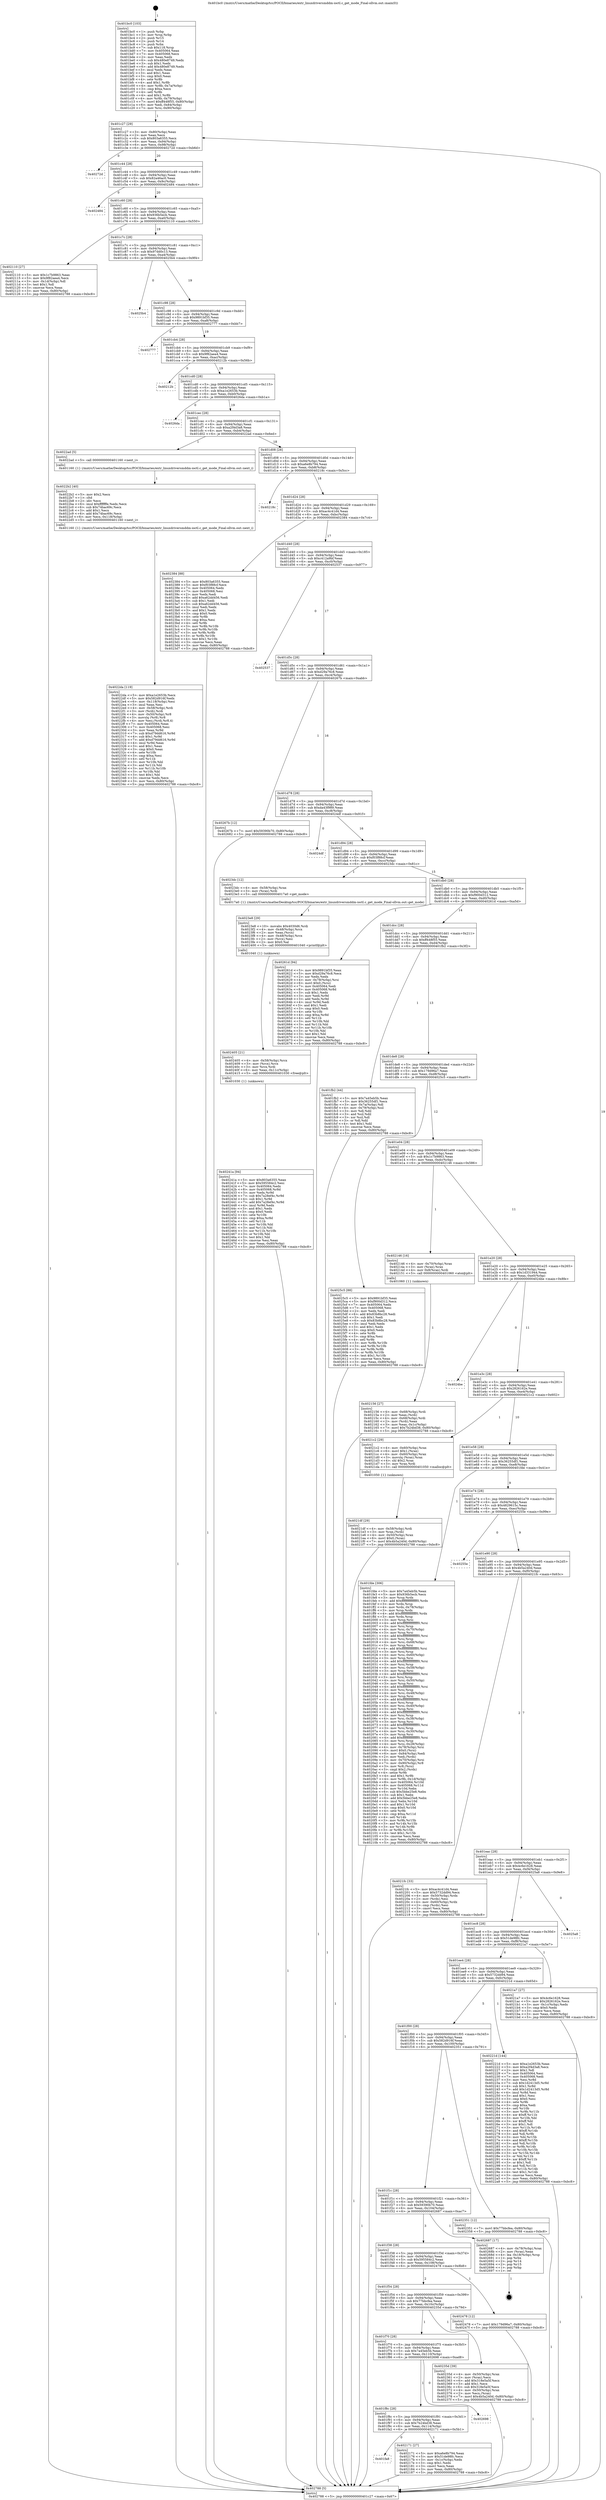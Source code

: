 digraph "0x401bc0" {
  label = "0x401bc0 (/mnt/c/Users/mathe/Desktop/tcc/POCII/binaries/extr_linuxdriversmddm-ioctl.c_get_mode_Final-ollvm.out::main(0))"
  labelloc = "t"
  node[shape=record]

  Entry [label="",width=0.3,height=0.3,shape=circle,fillcolor=black,style=filled]
  "0x401c27" [label="{
     0x401c27 [29]\l
     | [instrs]\l
     &nbsp;&nbsp;0x401c27 \<+3\>: mov -0x80(%rbp),%eax\l
     &nbsp;&nbsp;0x401c2a \<+2\>: mov %eax,%ecx\l
     &nbsp;&nbsp;0x401c2c \<+6\>: sub $0x803a6355,%ecx\l
     &nbsp;&nbsp;0x401c32 \<+6\>: mov %eax,-0x94(%rbp)\l
     &nbsp;&nbsp;0x401c38 \<+6\>: mov %ecx,-0x98(%rbp)\l
     &nbsp;&nbsp;0x401c3e \<+6\>: je 000000000040272d \<main+0xb6d\>\l
  }"]
  "0x40272d" [label="{
     0x40272d\l
  }", style=dashed]
  "0x401c44" [label="{
     0x401c44 [28]\l
     | [instrs]\l
     &nbsp;&nbsp;0x401c44 \<+5\>: jmp 0000000000401c49 \<main+0x89\>\l
     &nbsp;&nbsp;0x401c49 \<+6\>: mov -0x94(%rbp),%eax\l
     &nbsp;&nbsp;0x401c4f \<+5\>: sub $0x82a46ac0,%eax\l
     &nbsp;&nbsp;0x401c54 \<+6\>: mov %eax,-0x9c(%rbp)\l
     &nbsp;&nbsp;0x401c5a \<+6\>: je 0000000000402484 \<main+0x8c4\>\l
  }"]
  Exit [label="",width=0.3,height=0.3,shape=circle,fillcolor=black,style=filled,peripheries=2]
  "0x402484" [label="{
     0x402484\l
  }", style=dashed]
  "0x401c60" [label="{
     0x401c60 [28]\l
     | [instrs]\l
     &nbsp;&nbsp;0x401c60 \<+5\>: jmp 0000000000401c65 \<main+0xa5\>\l
     &nbsp;&nbsp;0x401c65 \<+6\>: mov -0x94(%rbp),%eax\l
     &nbsp;&nbsp;0x401c6b \<+5\>: sub $0x936b5ecb,%eax\l
     &nbsp;&nbsp;0x401c70 \<+6\>: mov %eax,-0xa0(%rbp)\l
     &nbsp;&nbsp;0x401c76 \<+6\>: je 0000000000402110 \<main+0x550\>\l
  }"]
  "0x40241a" [label="{
     0x40241a [94]\l
     | [instrs]\l
     &nbsp;&nbsp;0x40241a \<+5\>: mov $0x803a6355,%eax\l
     &nbsp;&nbsp;0x40241f \<+5\>: mov $0x595584c2,%esi\l
     &nbsp;&nbsp;0x402424 \<+7\>: mov 0x405064,%edx\l
     &nbsp;&nbsp;0x40242b \<+8\>: mov 0x405068,%r8d\l
     &nbsp;&nbsp;0x402433 \<+3\>: mov %edx,%r9d\l
     &nbsp;&nbsp;0x402436 \<+7\>: sub $0x7a28ef4c,%r9d\l
     &nbsp;&nbsp;0x40243d \<+4\>: sub $0x1,%r9d\l
     &nbsp;&nbsp;0x402441 \<+7\>: add $0x7a28ef4c,%r9d\l
     &nbsp;&nbsp;0x402448 \<+4\>: imul %r9d,%edx\l
     &nbsp;&nbsp;0x40244c \<+3\>: and $0x1,%edx\l
     &nbsp;&nbsp;0x40244f \<+3\>: cmp $0x0,%edx\l
     &nbsp;&nbsp;0x402452 \<+4\>: sete %r10b\l
     &nbsp;&nbsp;0x402456 \<+4\>: cmp $0xa,%r8d\l
     &nbsp;&nbsp;0x40245a \<+4\>: setl %r11b\l
     &nbsp;&nbsp;0x40245e \<+3\>: mov %r10b,%bl\l
     &nbsp;&nbsp;0x402461 \<+3\>: and %r11b,%bl\l
     &nbsp;&nbsp;0x402464 \<+3\>: xor %r11b,%r10b\l
     &nbsp;&nbsp;0x402467 \<+3\>: or %r10b,%bl\l
     &nbsp;&nbsp;0x40246a \<+3\>: test $0x1,%bl\l
     &nbsp;&nbsp;0x40246d \<+3\>: cmovne %esi,%eax\l
     &nbsp;&nbsp;0x402470 \<+3\>: mov %eax,-0x80(%rbp)\l
     &nbsp;&nbsp;0x402473 \<+5\>: jmp 0000000000402788 \<main+0xbc8\>\l
  }"]
  "0x402110" [label="{
     0x402110 [27]\l
     | [instrs]\l
     &nbsp;&nbsp;0x402110 \<+5\>: mov $0x1c7b9863,%eax\l
     &nbsp;&nbsp;0x402115 \<+5\>: mov $0x9f82aea4,%ecx\l
     &nbsp;&nbsp;0x40211a \<+3\>: mov -0x1d(%rbp),%dl\l
     &nbsp;&nbsp;0x40211d \<+3\>: test $0x1,%dl\l
     &nbsp;&nbsp;0x402120 \<+3\>: cmovne %ecx,%eax\l
     &nbsp;&nbsp;0x402123 \<+3\>: mov %eax,-0x80(%rbp)\l
     &nbsp;&nbsp;0x402126 \<+5\>: jmp 0000000000402788 \<main+0xbc8\>\l
  }"]
  "0x401c7c" [label="{
     0x401c7c [28]\l
     | [instrs]\l
     &nbsp;&nbsp;0x401c7c \<+5\>: jmp 0000000000401c81 \<main+0xc1\>\l
     &nbsp;&nbsp;0x401c81 \<+6\>: mov -0x94(%rbp),%eax\l
     &nbsp;&nbsp;0x401c87 \<+5\>: sub $0x97dd0c13,%eax\l
     &nbsp;&nbsp;0x401c8c \<+6\>: mov %eax,-0xa4(%rbp)\l
     &nbsp;&nbsp;0x401c92 \<+6\>: je 00000000004025b4 \<main+0x9f4\>\l
  }"]
  "0x402405" [label="{
     0x402405 [21]\l
     | [instrs]\l
     &nbsp;&nbsp;0x402405 \<+4\>: mov -0x58(%rbp),%rcx\l
     &nbsp;&nbsp;0x402409 \<+3\>: mov (%rcx),%rcx\l
     &nbsp;&nbsp;0x40240c \<+3\>: mov %rcx,%rdi\l
     &nbsp;&nbsp;0x40240f \<+6\>: mov %eax,-0x11c(%rbp)\l
     &nbsp;&nbsp;0x402415 \<+5\>: call 0000000000401030 \<free@plt\>\l
     | [calls]\l
     &nbsp;&nbsp;0x401030 \{1\} (unknown)\l
  }"]
  "0x4025b4" [label="{
     0x4025b4\l
  }", style=dashed]
  "0x401c98" [label="{
     0x401c98 [28]\l
     | [instrs]\l
     &nbsp;&nbsp;0x401c98 \<+5\>: jmp 0000000000401c9d \<main+0xdd\>\l
     &nbsp;&nbsp;0x401c9d \<+6\>: mov -0x94(%rbp),%eax\l
     &nbsp;&nbsp;0x401ca3 \<+5\>: sub $0x9891bf35,%eax\l
     &nbsp;&nbsp;0x401ca8 \<+6\>: mov %eax,-0xa8(%rbp)\l
     &nbsp;&nbsp;0x401cae \<+6\>: je 0000000000402777 \<main+0xbb7\>\l
  }"]
  "0x4023e8" [label="{
     0x4023e8 [29]\l
     | [instrs]\l
     &nbsp;&nbsp;0x4023e8 \<+10\>: movabs $0x4030d6,%rdi\l
     &nbsp;&nbsp;0x4023f2 \<+4\>: mov -0x48(%rbp),%rcx\l
     &nbsp;&nbsp;0x4023f6 \<+2\>: mov %eax,(%rcx)\l
     &nbsp;&nbsp;0x4023f8 \<+4\>: mov -0x48(%rbp),%rcx\l
     &nbsp;&nbsp;0x4023fc \<+2\>: mov (%rcx),%esi\l
     &nbsp;&nbsp;0x4023fe \<+2\>: mov $0x0,%al\l
     &nbsp;&nbsp;0x402400 \<+5\>: call 0000000000401040 \<printf@plt\>\l
     | [calls]\l
     &nbsp;&nbsp;0x401040 \{1\} (unknown)\l
  }"]
  "0x402777" [label="{
     0x402777\l
  }", style=dashed]
  "0x401cb4" [label="{
     0x401cb4 [28]\l
     | [instrs]\l
     &nbsp;&nbsp;0x401cb4 \<+5\>: jmp 0000000000401cb9 \<main+0xf9\>\l
     &nbsp;&nbsp;0x401cb9 \<+6\>: mov -0x94(%rbp),%eax\l
     &nbsp;&nbsp;0x401cbf \<+5\>: sub $0x9f82aea4,%eax\l
     &nbsp;&nbsp;0x401cc4 \<+6\>: mov %eax,-0xac(%rbp)\l
     &nbsp;&nbsp;0x401cca \<+6\>: je 000000000040212b \<main+0x56b\>\l
  }"]
  "0x4022da" [label="{
     0x4022da [119]\l
     | [instrs]\l
     &nbsp;&nbsp;0x4022da \<+5\>: mov $0xa1e2653b,%ecx\l
     &nbsp;&nbsp;0x4022df \<+5\>: mov $0x582d916f,%edx\l
     &nbsp;&nbsp;0x4022e4 \<+6\>: mov -0x118(%rbp),%esi\l
     &nbsp;&nbsp;0x4022ea \<+3\>: imul %eax,%esi\l
     &nbsp;&nbsp;0x4022ed \<+4\>: mov -0x58(%rbp),%rdi\l
     &nbsp;&nbsp;0x4022f1 \<+3\>: mov (%rdi),%rdi\l
     &nbsp;&nbsp;0x4022f4 \<+4\>: mov -0x50(%rbp),%r8\l
     &nbsp;&nbsp;0x4022f8 \<+3\>: movslq (%r8),%r8\l
     &nbsp;&nbsp;0x4022fb \<+4\>: mov %esi,(%rdi,%r8,4)\l
     &nbsp;&nbsp;0x4022ff \<+7\>: mov 0x405064,%eax\l
     &nbsp;&nbsp;0x402306 \<+7\>: mov 0x405068,%esi\l
     &nbsp;&nbsp;0x40230d \<+3\>: mov %eax,%r9d\l
     &nbsp;&nbsp;0x402310 \<+7\>: sub $0xd79dd616,%r9d\l
     &nbsp;&nbsp;0x402317 \<+4\>: sub $0x1,%r9d\l
     &nbsp;&nbsp;0x40231b \<+7\>: add $0xd79dd616,%r9d\l
     &nbsp;&nbsp;0x402322 \<+4\>: imul %r9d,%eax\l
     &nbsp;&nbsp;0x402326 \<+3\>: and $0x1,%eax\l
     &nbsp;&nbsp;0x402329 \<+3\>: cmp $0x0,%eax\l
     &nbsp;&nbsp;0x40232c \<+4\>: sete %r10b\l
     &nbsp;&nbsp;0x402330 \<+3\>: cmp $0xa,%esi\l
     &nbsp;&nbsp;0x402333 \<+4\>: setl %r11b\l
     &nbsp;&nbsp;0x402337 \<+3\>: mov %r10b,%bl\l
     &nbsp;&nbsp;0x40233a \<+3\>: and %r11b,%bl\l
     &nbsp;&nbsp;0x40233d \<+3\>: xor %r11b,%r10b\l
     &nbsp;&nbsp;0x402340 \<+3\>: or %r10b,%bl\l
     &nbsp;&nbsp;0x402343 \<+3\>: test $0x1,%bl\l
     &nbsp;&nbsp;0x402346 \<+3\>: cmovne %edx,%ecx\l
     &nbsp;&nbsp;0x402349 \<+3\>: mov %ecx,-0x80(%rbp)\l
     &nbsp;&nbsp;0x40234c \<+5\>: jmp 0000000000402788 \<main+0xbc8\>\l
  }"]
  "0x40212b" [label="{
     0x40212b\l
  }", style=dashed]
  "0x401cd0" [label="{
     0x401cd0 [28]\l
     | [instrs]\l
     &nbsp;&nbsp;0x401cd0 \<+5\>: jmp 0000000000401cd5 \<main+0x115\>\l
     &nbsp;&nbsp;0x401cd5 \<+6\>: mov -0x94(%rbp),%eax\l
     &nbsp;&nbsp;0x401cdb \<+5\>: sub $0xa1e2653b,%eax\l
     &nbsp;&nbsp;0x401ce0 \<+6\>: mov %eax,-0xb0(%rbp)\l
     &nbsp;&nbsp;0x401ce6 \<+6\>: je 00000000004026da \<main+0xb1a\>\l
  }"]
  "0x4022b2" [label="{
     0x4022b2 [40]\l
     | [instrs]\l
     &nbsp;&nbsp;0x4022b2 \<+5\>: mov $0x2,%ecx\l
     &nbsp;&nbsp;0x4022b7 \<+1\>: cltd\l
     &nbsp;&nbsp;0x4022b8 \<+2\>: idiv %ecx\l
     &nbsp;&nbsp;0x4022ba \<+6\>: imul $0xfffffffe,%edx,%ecx\l
     &nbsp;&nbsp;0x4022c0 \<+6\>: sub $0x74bac69c,%ecx\l
     &nbsp;&nbsp;0x4022c6 \<+3\>: add $0x1,%ecx\l
     &nbsp;&nbsp;0x4022c9 \<+6\>: add $0x74bac69c,%ecx\l
     &nbsp;&nbsp;0x4022cf \<+6\>: mov %ecx,-0x118(%rbp)\l
     &nbsp;&nbsp;0x4022d5 \<+5\>: call 0000000000401160 \<next_i\>\l
     | [calls]\l
     &nbsp;&nbsp;0x401160 \{1\} (/mnt/c/Users/mathe/Desktop/tcc/POCII/binaries/extr_linuxdriversmddm-ioctl.c_get_mode_Final-ollvm.out::next_i)\l
  }"]
  "0x4026da" [label="{
     0x4026da\l
  }", style=dashed]
  "0x401cec" [label="{
     0x401cec [28]\l
     | [instrs]\l
     &nbsp;&nbsp;0x401cec \<+5\>: jmp 0000000000401cf1 \<main+0x131\>\l
     &nbsp;&nbsp;0x401cf1 \<+6\>: mov -0x94(%rbp),%eax\l
     &nbsp;&nbsp;0x401cf7 \<+5\>: sub $0xa2f4d3a8,%eax\l
     &nbsp;&nbsp;0x401cfc \<+6\>: mov %eax,-0xb4(%rbp)\l
     &nbsp;&nbsp;0x401d02 \<+6\>: je 00000000004022ad \<main+0x6ed\>\l
  }"]
  "0x4021df" [label="{
     0x4021df [29]\l
     | [instrs]\l
     &nbsp;&nbsp;0x4021df \<+4\>: mov -0x58(%rbp),%rdi\l
     &nbsp;&nbsp;0x4021e3 \<+3\>: mov %rax,(%rdi)\l
     &nbsp;&nbsp;0x4021e6 \<+4\>: mov -0x50(%rbp),%rax\l
     &nbsp;&nbsp;0x4021ea \<+6\>: movl $0x0,(%rax)\l
     &nbsp;&nbsp;0x4021f0 \<+7\>: movl $0x4b5a240d,-0x80(%rbp)\l
     &nbsp;&nbsp;0x4021f7 \<+5\>: jmp 0000000000402788 \<main+0xbc8\>\l
  }"]
  "0x4022ad" [label="{
     0x4022ad [5]\l
     | [instrs]\l
     &nbsp;&nbsp;0x4022ad \<+5\>: call 0000000000401160 \<next_i\>\l
     | [calls]\l
     &nbsp;&nbsp;0x401160 \{1\} (/mnt/c/Users/mathe/Desktop/tcc/POCII/binaries/extr_linuxdriversmddm-ioctl.c_get_mode_Final-ollvm.out::next_i)\l
  }"]
  "0x401d08" [label="{
     0x401d08 [28]\l
     | [instrs]\l
     &nbsp;&nbsp;0x401d08 \<+5\>: jmp 0000000000401d0d \<main+0x14d\>\l
     &nbsp;&nbsp;0x401d0d \<+6\>: mov -0x94(%rbp),%eax\l
     &nbsp;&nbsp;0x401d13 \<+5\>: sub $0xa6e8b794,%eax\l
     &nbsp;&nbsp;0x401d18 \<+6\>: mov %eax,-0xb8(%rbp)\l
     &nbsp;&nbsp;0x401d1e \<+6\>: je 000000000040218c \<main+0x5cc\>\l
  }"]
  "0x401fa8" [label="{
     0x401fa8\l
  }", style=dashed]
  "0x40218c" [label="{
     0x40218c\l
  }", style=dashed]
  "0x401d24" [label="{
     0x401d24 [28]\l
     | [instrs]\l
     &nbsp;&nbsp;0x401d24 \<+5\>: jmp 0000000000401d29 \<main+0x169\>\l
     &nbsp;&nbsp;0x401d29 \<+6\>: mov -0x94(%rbp),%eax\l
     &nbsp;&nbsp;0x401d2f \<+5\>: sub $0xac4c41d4,%eax\l
     &nbsp;&nbsp;0x401d34 \<+6\>: mov %eax,-0xbc(%rbp)\l
     &nbsp;&nbsp;0x401d3a \<+6\>: je 0000000000402384 \<main+0x7c4\>\l
  }"]
  "0x402171" [label="{
     0x402171 [27]\l
     | [instrs]\l
     &nbsp;&nbsp;0x402171 \<+5\>: mov $0xa6e8b794,%eax\l
     &nbsp;&nbsp;0x402176 \<+5\>: mov $0x51de98fc,%ecx\l
     &nbsp;&nbsp;0x40217b \<+3\>: mov -0x1c(%rbp),%edx\l
     &nbsp;&nbsp;0x40217e \<+3\>: cmp $0x1,%edx\l
     &nbsp;&nbsp;0x402181 \<+3\>: cmovl %ecx,%eax\l
     &nbsp;&nbsp;0x402184 \<+3\>: mov %eax,-0x80(%rbp)\l
     &nbsp;&nbsp;0x402187 \<+5\>: jmp 0000000000402788 \<main+0xbc8\>\l
  }"]
  "0x402384" [label="{
     0x402384 [88]\l
     | [instrs]\l
     &nbsp;&nbsp;0x402384 \<+5\>: mov $0x803a6355,%eax\l
     &nbsp;&nbsp;0x402389 \<+5\>: mov $0xf03f88cf,%ecx\l
     &nbsp;&nbsp;0x40238e \<+7\>: mov 0x405064,%edx\l
     &nbsp;&nbsp;0x402395 \<+7\>: mov 0x405068,%esi\l
     &nbsp;&nbsp;0x40239c \<+2\>: mov %edx,%edi\l
     &nbsp;&nbsp;0x40239e \<+6\>: add $0xa62dd456,%edi\l
     &nbsp;&nbsp;0x4023a4 \<+3\>: sub $0x1,%edi\l
     &nbsp;&nbsp;0x4023a7 \<+6\>: sub $0xa62dd456,%edi\l
     &nbsp;&nbsp;0x4023ad \<+3\>: imul %edi,%edx\l
     &nbsp;&nbsp;0x4023b0 \<+3\>: and $0x1,%edx\l
     &nbsp;&nbsp;0x4023b3 \<+3\>: cmp $0x0,%edx\l
     &nbsp;&nbsp;0x4023b6 \<+4\>: sete %r8b\l
     &nbsp;&nbsp;0x4023ba \<+3\>: cmp $0xa,%esi\l
     &nbsp;&nbsp;0x4023bd \<+4\>: setl %r9b\l
     &nbsp;&nbsp;0x4023c1 \<+3\>: mov %r8b,%r10b\l
     &nbsp;&nbsp;0x4023c4 \<+3\>: and %r9b,%r10b\l
     &nbsp;&nbsp;0x4023c7 \<+3\>: xor %r9b,%r8b\l
     &nbsp;&nbsp;0x4023ca \<+3\>: or %r8b,%r10b\l
     &nbsp;&nbsp;0x4023cd \<+4\>: test $0x1,%r10b\l
     &nbsp;&nbsp;0x4023d1 \<+3\>: cmovne %ecx,%eax\l
     &nbsp;&nbsp;0x4023d4 \<+3\>: mov %eax,-0x80(%rbp)\l
     &nbsp;&nbsp;0x4023d7 \<+5\>: jmp 0000000000402788 \<main+0xbc8\>\l
  }"]
  "0x401d40" [label="{
     0x401d40 [28]\l
     | [instrs]\l
     &nbsp;&nbsp;0x401d40 \<+5\>: jmp 0000000000401d45 \<main+0x185\>\l
     &nbsp;&nbsp;0x401d45 \<+6\>: mov -0x94(%rbp),%eax\l
     &nbsp;&nbsp;0x401d4b \<+5\>: sub $0xc412a9bf,%eax\l
     &nbsp;&nbsp;0x401d50 \<+6\>: mov %eax,-0xc0(%rbp)\l
     &nbsp;&nbsp;0x401d56 \<+6\>: je 0000000000402537 \<main+0x977\>\l
  }"]
  "0x401f8c" [label="{
     0x401f8c [28]\l
     | [instrs]\l
     &nbsp;&nbsp;0x401f8c \<+5\>: jmp 0000000000401f91 \<main+0x3d1\>\l
     &nbsp;&nbsp;0x401f91 \<+6\>: mov -0x94(%rbp),%eax\l
     &nbsp;&nbsp;0x401f97 \<+5\>: sub $0x7b24bd38,%eax\l
     &nbsp;&nbsp;0x401f9c \<+6\>: mov %eax,-0x114(%rbp)\l
     &nbsp;&nbsp;0x401fa2 \<+6\>: je 0000000000402171 \<main+0x5b1\>\l
  }"]
  "0x402537" [label="{
     0x402537\l
  }", style=dashed]
  "0x401d5c" [label="{
     0x401d5c [28]\l
     | [instrs]\l
     &nbsp;&nbsp;0x401d5c \<+5\>: jmp 0000000000401d61 \<main+0x1a1\>\l
     &nbsp;&nbsp;0x401d61 \<+6\>: mov -0x94(%rbp),%eax\l
     &nbsp;&nbsp;0x401d67 \<+5\>: sub $0xd29a76c8,%eax\l
     &nbsp;&nbsp;0x401d6c \<+6\>: mov %eax,-0xc4(%rbp)\l
     &nbsp;&nbsp;0x401d72 \<+6\>: je 000000000040267b \<main+0xabb\>\l
  }"]
  "0x402698" [label="{
     0x402698\l
  }", style=dashed]
  "0x40267b" [label="{
     0x40267b [12]\l
     | [instrs]\l
     &nbsp;&nbsp;0x40267b \<+7\>: movl $0x59390b70,-0x80(%rbp)\l
     &nbsp;&nbsp;0x402682 \<+5\>: jmp 0000000000402788 \<main+0xbc8\>\l
  }"]
  "0x401d78" [label="{
     0x401d78 [28]\l
     | [instrs]\l
     &nbsp;&nbsp;0x401d78 \<+5\>: jmp 0000000000401d7d \<main+0x1bd\>\l
     &nbsp;&nbsp;0x401d7d \<+6\>: mov -0x94(%rbp),%eax\l
     &nbsp;&nbsp;0x401d83 \<+5\>: sub $0xda43f989,%eax\l
     &nbsp;&nbsp;0x401d88 \<+6\>: mov %eax,-0xc8(%rbp)\l
     &nbsp;&nbsp;0x401d8e \<+6\>: je 00000000004024df \<main+0x91f\>\l
  }"]
  "0x401f70" [label="{
     0x401f70 [28]\l
     | [instrs]\l
     &nbsp;&nbsp;0x401f70 \<+5\>: jmp 0000000000401f75 \<main+0x3b5\>\l
     &nbsp;&nbsp;0x401f75 \<+6\>: mov -0x94(%rbp),%eax\l
     &nbsp;&nbsp;0x401f7b \<+5\>: sub $0x7a45eb5b,%eax\l
     &nbsp;&nbsp;0x401f80 \<+6\>: mov %eax,-0x110(%rbp)\l
     &nbsp;&nbsp;0x401f86 \<+6\>: je 0000000000402698 \<main+0xad8\>\l
  }"]
  "0x4024df" [label="{
     0x4024df\l
  }", style=dashed]
  "0x401d94" [label="{
     0x401d94 [28]\l
     | [instrs]\l
     &nbsp;&nbsp;0x401d94 \<+5\>: jmp 0000000000401d99 \<main+0x1d9\>\l
     &nbsp;&nbsp;0x401d99 \<+6\>: mov -0x94(%rbp),%eax\l
     &nbsp;&nbsp;0x401d9f \<+5\>: sub $0xf03f88cf,%eax\l
     &nbsp;&nbsp;0x401da4 \<+6\>: mov %eax,-0xcc(%rbp)\l
     &nbsp;&nbsp;0x401daa \<+6\>: je 00000000004023dc \<main+0x81c\>\l
  }"]
  "0x40235d" [label="{
     0x40235d [39]\l
     | [instrs]\l
     &nbsp;&nbsp;0x40235d \<+4\>: mov -0x50(%rbp),%rax\l
     &nbsp;&nbsp;0x402361 \<+2\>: mov (%rax),%ecx\l
     &nbsp;&nbsp;0x402363 \<+6\>: add $0x318e5a5f,%ecx\l
     &nbsp;&nbsp;0x402369 \<+3\>: add $0x1,%ecx\l
     &nbsp;&nbsp;0x40236c \<+6\>: sub $0x318e5a5f,%ecx\l
     &nbsp;&nbsp;0x402372 \<+4\>: mov -0x50(%rbp),%rax\l
     &nbsp;&nbsp;0x402376 \<+2\>: mov %ecx,(%rax)\l
     &nbsp;&nbsp;0x402378 \<+7\>: movl $0x4b5a240d,-0x80(%rbp)\l
     &nbsp;&nbsp;0x40237f \<+5\>: jmp 0000000000402788 \<main+0xbc8\>\l
  }"]
  "0x4023dc" [label="{
     0x4023dc [12]\l
     | [instrs]\l
     &nbsp;&nbsp;0x4023dc \<+4\>: mov -0x58(%rbp),%rax\l
     &nbsp;&nbsp;0x4023e0 \<+3\>: mov (%rax),%rdi\l
     &nbsp;&nbsp;0x4023e3 \<+5\>: call 00000000004017a0 \<get_mode\>\l
     | [calls]\l
     &nbsp;&nbsp;0x4017a0 \{1\} (/mnt/c/Users/mathe/Desktop/tcc/POCII/binaries/extr_linuxdriversmddm-ioctl.c_get_mode_Final-ollvm.out::get_mode)\l
  }"]
  "0x401db0" [label="{
     0x401db0 [28]\l
     | [instrs]\l
     &nbsp;&nbsp;0x401db0 \<+5\>: jmp 0000000000401db5 \<main+0x1f5\>\l
     &nbsp;&nbsp;0x401db5 \<+6\>: mov -0x94(%rbp),%eax\l
     &nbsp;&nbsp;0x401dbb \<+5\>: sub $0xf900d312,%eax\l
     &nbsp;&nbsp;0x401dc0 \<+6\>: mov %eax,-0xd0(%rbp)\l
     &nbsp;&nbsp;0x401dc6 \<+6\>: je 000000000040261d \<main+0xa5d\>\l
  }"]
  "0x401f54" [label="{
     0x401f54 [28]\l
     | [instrs]\l
     &nbsp;&nbsp;0x401f54 \<+5\>: jmp 0000000000401f59 \<main+0x399\>\l
     &nbsp;&nbsp;0x401f59 \<+6\>: mov -0x94(%rbp),%eax\l
     &nbsp;&nbsp;0x401f5f \<+5\>: sub $0x77bbcfea,%eax\l
     &nbsp;&nbsp;0x401f64 \<+6\>: mov %eax,-0x10c(%rbp)\l
     &nbsp;&nbsp;0x401f6a \<+6\>: je 000000000040235d \<main+0x79d\>\l
  }"]
  "0x40261d" [label="{
     0x40261d [94]\l
     | [instrs]\l
     &nbsp;&nbsp;0x40261d \<+5\>: mov $0x9891bf35,%eax\l
     &nbsp;&nbsp;0x402622 \<+5\>: mov $0xd29a76c8,%ecx\l
     &nbsp;&nbsp;0x402627 \<+2\>: xor %edx,%edx\l
     &nbsp;&nbsp;0x402629 \<+4\>: mov -0x78(%rbp),%rsi\l
     &nbsp;&nbsp;0x40262d \<+6\>: movl $0x0,(%rsi)\l
     &nbsp;&nbsp;0x402633 \<+7\>: mov 0x405064,%edi\l
     &nbsp;&nbsp;0x40263a \<+8\>: mov 0x405068,%r8d\l
     &nbsp;&nbsp;0x402642 \<+3\>: sub $0x1,%edx\l
     &nbsp;&nbsp;0x402645 \<+3\>: mov %edi,%r9d\l
     &nbsp;&nbsp;0x402648 \<+3\>: add %edx,%r9d\l
     &nbsp;&nbsp;0x40264b \<+4\>: imul %r9d,%edi\l
     &nbsp;&nbsp;0x40264f \<+3\>: and $0x1,%edi\l
     &nbsp;&nbsp;0x402652 \<+3\>: cmp $0x0,%edi\l
     &nbsp;&nbsp;0x402655 \<+4\>: sete %r10b\l
     &nbsp;&nbsp;0x402659 \<+4\>: cmp $0xa,%r8d\l
     &nbsp;&nbsp;0x40265d \<+4\>: setl %r11b\l
     &nbsp;&nbsp;0x402661 \<+3\>: mov %r10b,%bl\l
     &nbsp;&nbsp;0x402664 \<+3\>: and %r11b,%bl\l
     &nbsp;&nbsp;0x402667 \<+3\>: xor %r11b,%r10b\l
     &nbsp;&nbsp;0x40266a \<+3\>: or %r10b,%bl\l
     &nbsp;&nbsp;0x40266d \<+3\>: test $0x1,%bl\l
     &nbsp;&nbsp;0x402670 \<+3\>: cmovne %ecx,%eax\l
     &nbsp;&nbsp;0x402673 \<+3\>: mov %eax,-0x80(%rbp)\l
     &nbsp;&nbsp;0x402676 \<+5\>: jmp 0000000000402788 \<main+0xbc8\>\l
  }"]
  "0x401dcc" [label="{
     0x401dcc [28]\l
     | [instrs]\l
     &nbsp;&nbsp;0x401dcc \<+5\>: jmp 0000000000401dd1 \<main+0x211\>\l
     &nbsp;&nbsp;0x401dd1 \<+6\>: mov -0x94(%rbp),%eax\l
     &nbsp;&nbsp;0x401dd7 \<+5\>: sub $0xff448f55,%eax\l
     &nbsp;&nbsp;0x401ddc \<+6\>: mov %eax,-0xd4(%rbp)\l
     &nbsp;&nbsp;0x401de2 \<+6\>: je 0000000000401fb2 \<main+0x3f2\>\l
  }"]
  "0x402478" [label="{
     0x402478 [12]\l
     | [instrs]\l
     &nbsp;&nbsp;0x402478 \<+7\>: movl $0x179d96a7,-0x80(%rbp)\l
     &nbsp;&nbsp;0x40247f \<+5\>: jmp 0000000000402788 \<main+0xbc8\>\l
  }"]
  "0x401fb2" [label="{
     0x401fb2 [44]\l
     | [instrs]\l
     &nbsp;&nbsp;0x401fb2 \<+5\>: mov $0x7a45eb5b,%eax\l
     &nbsp;&nbsp;0x401fb7 \<+5\>: mov $0x36255df1,%ecx\l
     &nbsp;&nbsp;0x401fbc \<+3\>: mov -0x7a(%rbp),%dl\l
     &nbsp;&nbsp;0x401fbf \<+4\>: mov -0x79(%rbp),%sil\l
     &nbsp;&nbsp;0x401fc3 \<+3\>: mov %dl,%dil\l
     &nbsp;&nbsp;0x401fc6 \<+3\>: and %sil,%dil\l
     &nbsp;&nbsp;0x401fc9 \<+3\>: xor %sil,%dl\l
     &nbsp;&nbsp;0x401fcc \<+3\>: or %dl,%dil\l
     &nbsp;&nbsp;0x401fcf \<+4\>: test $0x1,%dil\l
     &nbsp;&nbsp;0x401fd3 \<+3\>: cmovne %ecx,%eax\l
     &nbsp;&nbsp;0x401fd6 \<+3\>: mov %eax,-0x80(%rbp)\l
     &nbsp;&nbsp;0x401fd9 \<+5\>: jmp 0000000000402788 \<main+0xbc8\>\l
  }"]
  "0x401de8" [label="{
     0x401de8 [28]\l
     | [instrs]\l
     &nbsp;&nbsp;0x401de8 \<+5\>: jmp 0000000000401ded \<main+0x22d\>\l
     &nbsp;&nbsp;0x401ded \<+6\>: mov -0x94(%rbp),%eax\l
     &nbsp;&nbsp;0x401df3 \<+5\>: sub $0x179d96a7,%eax\l
     &nbsp;&nbsp;0x401df8 \<+6\>: mov %eax,-0xd8(%rbp)\l
     &nbsp;&nbsp;0x401dfe \<+6\>: je 00000000004025c5 \<main+0xa05\>\l
  }"]
  "0x402788" [label="{
     0x402788 [5]\l
     | [instrs]\l
     &nbsp;&nbsp;0x402788 \<+5\>: jmp 0000000000401c27 \<main+0x67\>\l
  }"]
  "0x401bc0" [label="{
     0x401bc0 [103]\l
     | [instrs]\l
     &nbsp;&nbsp;0x401bc0 \<+1\>: push %rbp\l
     &nbsp;&nbsp;0x401bc1 \<+3\>: mov %rsp,%rbp\l
     &nbsp;&nbsp;0x401bc4 \<+2\>: push %r15\l
     &nbsp;&nbsp;0x401bc6 \<+2\>: push %r14\l
     &nbsp;&nbsp;0x401bc8 \<+1\>: push %rbx\l
     &nbsp;&nbsp;0x401bc9 \<+7\>: sub $0x118,%rsp\l
     &nbsp;&nbsp;0x401bd0 \<+7\>: mov 0x405064,%eax\l
     &nbsp;&nbsp;0x401bd7 \<+7\>: mov 0x405068,%ecx\l
     &nbsp;&nbsp;0x401bde \<+2\>: mov %eax,%edx\l
     &nbsp;&nbsp;0x401be0 \<+6\>: sub $0x480e8749,%edx\l
     &nbsp;&nbsp;0x401be6 \<+3\>: sub $0x1,%edx\l
     &nbsp;&nbsp;0x401be9 \<+6\>: add $0x480e8749,%edx\l
     &nbsp;&nbsp;0x401bef \<+3\>: imul %edx,%eax\l
     &nbsp;&nbsp;0x401bf2 \<+3\>: and $0x1,%eax\l
     &nbsp;&nbsp;0x401bf5 \<+3\>: cmp $0x0,%eax\l
     &nbsp;&nbsp;0x401bf8 \<+4\>: sete %r8b\l
     &nbsp;&nbsp;0x401bfc \<+4\>: and $0x1,%r8b\l
     &nbsp;&nbsp;0x401c00 \<+4\>: mov %r8b,-0x7a(%rbp)\l
     &nbsp;&nbsp;0x401c04 \<+3\>: cmp $0xa,%ecx\l
     &nbsp;&nbsp;0x401c07 \<+4\>: setl %r8b\l
     &nbsp;&nbsp;0x401c0b \<+4\>: and $0x1,%r8b\l
     &nbsp;&nbsp;0x401c0f \<+4\>: mov %r8b,-0x79(%rbp)\l
     &nbsp;&nbsp;0x401c13 \<+7\>: movl $0xff448f55,-0x80(%rbp)\l
     &nbsp;&nbsp;0x401c1a \<+6\>: mov %edi,-0x84(%rbp)\l
     &nbsp;&nbsp;0x401c20 \<+7\>: mov %rsi,-0x90(%rbp)\l
  }"]
  "0x401f38" [label="{
     0x401f38 [28]\l
     | [instrs]\l
     &nbsp;&nbsp;0x401f38 \<+5\>: jmp 0000000000401f3d \<main+0x37d\>\l
     &nbsp;&nbsp;0x401f3d \<+6\>: mov -0x94(%rbp),%eax\l
     &nbsp;&nbsp;0x401f43 \<+5\>: sub $0x595584c2,%eax\l
     &nbsp;&nbsp;0x401f48 \<+6\>: mov %eax,-0x108(%rbp)\l
     &nbsp;&nbsp;0x401f4e \<+6\>: je 0000000000402478 \<main+0x8b8\>\l
  }"]
  "0x4025c5" [label="{
     0x4025c5 [88]\l
     | [instrs]\l
     &nbsp;&nbsp;0x4025c5 \<+5\>: mov $0x9891bf35,%eax\l
     &nbsp;&nbsp;0x4025ca \<+5\>: mov $0xf900d312,%ecx\l
     &nbsp;&nbsp;0x4025cf \<+7\>: mov 0x405064,%edx\l
     &nbsp;&nbsp;0x4025d6 \<+7\>: mov 0x405068,%esi\l
     &nbsp;&nbsp;0x4025dd \<+2\>: mov %edx,%edi\l
     &nbsp;&nbsp;0x4025df \<+6\>: add $0x83b8bc28,%edi\l
     &nbsp;&nbsp;0x4025e5 \<+3\>: sub $0x1,%edi\l
     &nbsp;&nbsp;0x4025e8 \<+6\>: sub $0x83b8bc28,%edi\l
     &nbsp;&nbsp;0x4025ee \<+3\>: imul %edi,%edx\l
     &nbsp;&nbsp;0x4025f1 \<+3\>: and $0x1,%edx\l
     &nbsp;&nbsp;0x4025f4 \<+3\>: cmp $0x0,%edx\l
     &nbsp;&nbsp;0x4025f7 \<+4\>: sete %r8b\l
     &nbsp;&nbsp;0x4025fb \<+3\>: cmp $0xa,%esi\l
     &nbsp;&nbsp;0x4025fe \<+4\>: setl %r9b\l
     &nbsp;&nbsp;0x402602 \<+3\>: mov %r8b,%r10b\l
     &nbsp;&nbsp;0x402605 \<+3\>: and %r9b,%r10b\l
     &nbsp;&nbsp;0x402608 \<+3\>: xor %r9b,%r8b\l
     &nbsp;&nbsp;0x40260b \<+3\>: or %r8b,%r10b\l
     &nbsp;&nbsp;0x40260e \<+4\>: test $0x1,%r10b\l
     &nbsp;&nbsp;0x402612 \<+3\>: cmovne %ecx,%eax\l
     &nbsp;&nbsp;0x402615 \<+3\>: mov %eax,-0x80(%rbp)\l
     &nbsp;&nbsp;0x402618 \<+5\>: jmp 0000000000402788 \<main+0xbc8\>\l
  }"]
  "0x401e04" [label="{
     0x401e04 [28]\l
     | [instrs]\l
     &nbsp;&nbsp;0x401e04 \<+5\>: jmp 0000000000401e09 \<main+0x249\>\l
     &nbsp;&nbsp;0x401e09 \<+6\>: mov -0x94(%rbp),%eax\l
     &nbsp;&nbsp;0x401e0f \<+5\>: sub $0x1c7b9863,%eax\l
     &nbsp;&nbsp;0x401e14 \<+6\>: mov %eax,-0xdc(%rbp)\l
     &nbsp;&nbsp;0x401e1a \<+6\>: je 0000000000402146 \<main+0x586\>\l
  }"]
  "0x402687" [label="{
     0x402687 [17]\l
     | [instrs]\l
     &nbsp;&nbsp;0x402687 \<+4\>: mov -0x78(%rbp),%rax\l
     &nbsp;&nbsp;0x40268b \<+2\>: mov (%rax),%eax\l
     &nbsp;&nbsp;0x40268d \<+4\>: lea -0x18(%rbp),%rsp\l
     &nbsp;&nbsp;0x402691 \<+1\>: pop %rbx\l
     &nbsp;&nbsp;0x402692 \<+2\>: pop %r14\l
     &nbsp;&nbsp;0x402694 \<+2\>: pop %r15\l
     &nbsp;&nbsp;0x402696 \<+1\>: pop %rbp\l
     &nbsp;&nbsp;0x402697 \<+1\>: ret\l
  }"]
  "0x402146" [label="{
     0x402146 [16]\l
     | [instrs]\l
     &nbsp;&nbsp;0x402146 \<+4\>: mov -0x70(%rbp),%rax\l
     &nbsp;&nbsp;0x40214a \<+3\>: mov (%rax),%rax\l
     &nbsp;&nbsp;0x40214d \<+4\>: mov 0x8(%rax),%rdi\l
     &nbsp;&nbsp;0x402151 \<+5\>: call 0000000000401060 \<atoi@plt\>\l
     | [calls]\l
     &nbsp;&nbsp;0x401060 \{1\} (unknown)\l
  }"]
  "0x401e20" [label="{
     0x401e20 [28]\l
     | [instrs]\l
     &nbsp;&nbsp;0x401e20 \<+5\>: jmp 0000000000401e25 \<main+0x265\>\l
     &nbsp;&nbsp;0x401e25 \<+6\>: mov -0x94(%rbp),%eax\l
     &nbsp;&nbsp;0x401e2b \<+5\>: sub $0x1d331944,%eax\l
     &nbsp;&nbsp;0x401e30 \<+6\>: mov %eax,-0xe0(%rbp)\l
     &nbsp;&nbsp;0x401e36 \<+6\>: je 00000000004024be \<main+0x8fe\>\l
  }"]
  "0x401f1c" [label="{
     0x401f1c [28]\l
     | [instrs]\l
     &nbsp;&nbsp;0x401f1c \<+5\>: jmp 0000000000401f21 \<main+0x361\>\l
     &nbsp;&nbsp;0x401f21 \<+6\>: mov -0x94(%rbp),%eax\l
     &nbsp;&nbsp;0x401f27 \<+5\>: sub $0x59390b70,%eax\l
     &nbsp;&nbsp;0x401f2c \<+6\>: mov %eax,-0x104(%rbp)\l
     &nbsp;&nbsp;0x401f32 \<+6\>: je 0000000000402687 \<main+0xac7\>\l
  }"]
  "0x4024be" [label="{
     0x4024be\l
  }", style=dashed]
  "0x401e3c" [label="{
     0x401e3c [28]\l
     | [instrs]\l
     &nbsp;&nbsp;0x401e3c \<+5\>: jmp 0000000000401e41 \<main+0x281\>\l
     &nbsp;&nbsp;0x401e41 \<+6\>: mov -0x94(%rbp),%eax\l
     &nbsp;&nbsp;0x401e47 \<+5\>: sub $0x2826162e,%eax\l
     &nbsp;&nbsp;0x401e4c \<+6\>: mov %eax,-0xe4(%rbp)\l
     &nbsp;&nbsp;0x401e52 \<+6\>: je 00000000004021c2 \<main+0x602\>\l
  }"]
  "0x402351" [label="{
     0x402351 [12]\l
     | [instrs]\l
     &nbsp;&nbsp;0x402351 \<+7\>: movl $0x77bbcfea,-0x80(%rbp)\l
     &nbsp;&nbsp;0x402358 \<+5\>: jmp 0000000000402788 \<main+0xbc8\>\l
  }"]
  "0x4021c2" [label="{
     0x4021c2 [29]\l
     | [instrs]\l
     &nbsp;&nbsp;0x4021c2 \<+4\>: mov -0x60(%rbp),%rax\l
     &nbsp;&nbsp;0x4021c6 \<+6\>: movl $0x1,(%rax)\l
     &nbsp;&nbsp;0x4021cc \<+4\>: mov -0x60(%rbp),%rax\l
     &nbsp;&nbsp;0x4021d0 \<+3\>: movslq (%rax),%rax\l
     &nbsp;&nbsp;0x4021d3 \<+4\>: shl $0x2,%rax\l
     &nbsp;&nbsp;0x4021d7 \<+3\>: mov %rax,%rdi\l
     &nbsp;&nbsp;0x4021da \<+5\>: call 0000000000401050 \<malloc@plt\>\l
     | [calls]\l
     &nbsp;&nbsp;0x401050 \{1\} (unknown)\l
  }"]
  "0x401e58" [label="{
     0x401e58 [28]\l
     | [instrs]\l
     &nbsp;&nbsp;0x401e58 \<+5\>: jmp 0000000000401e5d \<main+0x29d\>\l
     &nbsp;&nbsp;0x401e5d \<+6\>: mov -0x94(%rbp),%eax\l
     &nbsp;&nbsp;0x401e63 \<+5\>: sub $0x36255df1,%eax\l
     &nbsp;&nbsp;0x401e68 \<+6\>: mov %eax,-0xe8(%rbp)\l
     &nbsp;&nbsp;0x401e6e \<+6\>: je 0000000000401fde \<main+0x41e\>\l
  }"]
  "0x401f00" [label="{
     0x401f00 [28]\l
     | [instrs]\l
     &nbsp;&nbsp;0x401f00 \<+5\>: jmp 0000000000401f05 \<main+0x345\>\l
     &nbsp;&nbsp;0x401f05 \<+6\>: mov -0x94(%rbp),%eax\l
     &nbsp;&nbsp;0x401f0b \<+5\>: sub $0x582d916f,%eax\l
     &nbsp;&nbsp;0x401f10 \<+6\>: mov %eax,-0x100(%rbp)\l
     &nbsp;&nbsp;0x401f16 \<+6\>: je 0000000000402351 \<main+0x791\>\l
  }"]
  "0x401fde" [label="{
     0x401fde [306]\l
     | [instrs]\l
     &nbsp;&nbsp;0x401fde \<+5\>: mov $0x7a45eb5b,%eax\l
     &nbsp;&nbsp;0x401fe3 \<+5\>: mov $0x936b5ecb,%ecx\l
     &nbsp;&nbsp;0x401fe8 \<+3\>: mov %rsp,%rdx\l
     &nbsp;&nbsp;0x401feb \<+4\>: add $0xfffffffffffffff0,%rdx\l
     &nbsp;&nbsp;0x401fef \<+3\>: mov %rdx,%rsp\l
     &nbsp;&nbsp;0x401ff2 \<+4\>: mov %rdx,-0x78(%rbp)\l
     &nbsp;&nbsp;0x401ff6 \<+3\>: mov %rsp,%rdx\l
     &nbsp;&nbsp;0x401ff9 \<+4\>: add $0xfffffffffffffff0,%rdx\l
     &nbsp;&nbsp;0x401ffd \<+3\>: mov %rdx,%rsp\l
     &nbsp;&nbsp;0x402000 \<+3\>: mov %rsp,%rsi\l
     &nbsp;&nbsp;0x402003 \<+4\>: add $0xfffffffffffffff0,%rsi\l
     &nbsp;&nbsp;0x402007 \<+3\>: mov %rsi,%rsp\l
     &nbsp;&nbsp;0x40200a \<+4\>: mov %rsi,-0x70(%rbp)\l
     &nbsp;&nbsp;0x40200e \<+3\>: mov %rsp,%rsi\l
     &nbsp;&nbsp;0x402011 \<+4\>: add $0xfffffffffffffff0,%rsi\l
     &nbsp;&nbsp;0x402015 \<+3\>: mov %rsi,%rsp\l
     &nbsp;&nbsp;0x402018 \<+4\>: mov %rsi,-0x68(%rbp)\l
     &nbsp;&nbsp;0x40201c \<+3\>: mov %rsp,%rsi\l
     &nbsp;&nbsp;0x40201f \<+4\>: add $0xfffffffffffffff0,%rsi\l
     &nbsp;&nbsp;0x402023 \<+3\>: mov %rsi,%rsp\l
     &nbsp;&nbsp;0x402026 \<+4\>: mov %rsi,-0x60(%rbp)\l
     &nbsp;&nbsp;0x40202a \<+3\>: mov %rsp,%rsi\l
     &nbsp;&nbsp;0x40202d \<+4\>: add $0xfffffffffffffff0,%rsi\l
     &nbsp;&nbsp;0x402031 \<+3\>: mov %rsi,%rsp\l
     &nbsp;&nbsp;0x402034 \<+4\>: mov %rsi,-0x58(%rbp)\l
     &nbsp;&nbsp;0x402038 \<+3\>: mov %rsp,%rsi\l
     &nbsp;&nbsp;0x40203b \<+4\>: add $0xfffffffffffffff0,%rsi\l
     &nbsp;&nbsp;0x40203f \<+3\>: mov %rsi,%rsp\l
     &nbsp;&nbsp;0x402042 \<+4\>: mov %rsi,-0x50(%rbp)\l
     &nbsp;&nbsp;0x402046 \<+3\>: mov %rsp,%rsi\l
     &nbsp;&nbsp;0x402049 \<+4\>: add $0xfffffffffffffff0,%rsi\l
     &nbsp;&nbsp;0x40204d \<+3\>: mov %rsi,%rsp\l
     &nbsp;&nbsp;0x402050 \<+4\>: mov %rsi,-0x48(%rbp)\l
     &nbsp;&nbsp;0x402054 \<+3\>: mov %rsp,%rsi\l
     &nbsp;&nbsp;0x402057 \<+4\>: add $0xfffffffffffffff0,%rsi\l
     &nbsp;&nbsp;0x40205b \<+3\>: mov %rsi,%rsp\l
     &nbsp;&nbsp;0x40205e \<+4\>: mov %rsi,-0x40(%rbp)\l
     &nbsp;&nbsp;0x402062 \<+3\>: mov %rsp,%rsi\l
     &nbsp;&nbsp;0x402065 \<+4\>: add $0xfffffffffffffff0,%rsi\l
     &nbsp;&nbsp;0x402069 \<+3\>: mov %rsi,%rsp\l
     &nbsp;&nbsp;0x40206c \<+4\>: mov %rsi,-0x38(%rbp)\l
     &nbsp;&nbsp;0x402070 \<+3\>: mov %rsp,%rsi\l
     &nbsp;&nbsp;0x402073 \<+4\>: add $0xfffffffffffffff0,%rsi\l
     &nbsp;&nbsp;0x402077 \<+3\>: mov %rsi,%rsp\l
     &nbsp;&nbsp;0x40207a \<+4\>: mov %rsi,-0x30(%rbp)\l
     &nbsp;&nbsp;0x40207e \<+3\>: mov %rsp,%rsi\l
     &nbsp;&nbsp;0x402081 \<+4\>: add $0xfffffffffffffff0,%rsi\l
     &nbsp;&nbsp;0x402085 \<+3\>: mov %rsi,%rsp\l
     &nbsp;&nbsp;0x402088 \<+4\>: mov %rsi,-0x28(%rbp)\l
     &nbsp;&nbsp;0x40208c \<+4\>: mov -0x78(%rbp),%rsi\l
     &nbsp;&nbsp;0x402090 \<+6\>: movl $0x0,(%rsi)\l
     &nbsp;&nbsp;0x402096 \<+6\>: mov -0x84(%rbp),%edi\l
     &nbsp;&nbsp;0x40209c \<+2\>: mov %edi,(%rdx)\l
     &nbsp;&nbsp;0x40209e \<+4\>: mov -0x70(%rbp),%rsi\l
     &nbsp;&nbsp;0x4020a2 \<+7\>: mov -0x90(%rbp),%r8\l
     &nbsp;&nbsp;0x4020a9 \<+3\>: mov %r8,(%rsi)\l
     &nbsp;&nbsp;0x4020ac \<+3\>: cmpl $0x2,(%rdx)\l
     &nbsp;&nbsp;0x4020af \<+4\>: setne %r9b\l
     &nbsp;&nbsp;0x4020b3 \<+4\>: and $0x1,%r9b\l
     &nbsp;&nbsp;0x4020b7 \<+4\>: mov %r9b,-0x1d(%rbp)\l
     &nbsp;&nbsp;0x4020bb \<+8\>: mov 0x405064,%r10d\l
     &nbsp;&nbsp;0x4020c3 \<+8\>: mov 0x405068,%r11d\l
     &nbsp;&nbsp;0x4020cb \<+3\>: mov %r10d,%ebx\l
     &nbsp;&nbsp;0x4020ce \<+6\>: sub $0x5bbe25e8,%ebx\l
     &nbsp;&nbsp;0x4020d4 \<+3\>: sub $0x1,%ebx\l
     &nbsp;&nbsp;0x4020d7 \<+6\>: add $0x5bbe25e8,%ebx\l
     &nbsp;&nbsp;0x4020dd \<+4\>: imul %ebx,%r10d\l
     &nbsp;&nbsp;0x4020e1 \<+4\>: and $0x1,%r10d\l
     &nbsp;&nbsp;0x4020e5 \<+4\>: cmp $0x0,%r10d\l
     &nbsp;&nbsp;0x4020e9 \<+4\>: sete %r9b\l
     &nbsp;&nbsp;0x4020ed \<+4\>: cmp $0xa,%r11d\l
     &nbsp;&nbsp;0x4020f1 \<+4\>: setl %r14b\l
     &nbsp;&nbsp;0x4020f5 \<+3\>: mov %r9b,%r15b\l
     &nbsp;&nbsp;0x4020f8 \<+3\>: and %r14b,%r15b\l
     &nbsp;&nbsp;0x4020fb \<+3\>: xor %r14b,%r9b\l
     &nbsp;&nbsp;0x4020fe \<+3\>: or %r9b,%r15b\l
     &nbsp;&nbsp;0x402101 \<+4\>: test $0x1,%r15b\l
     &nbsp;&nbsp;0x402105 \<+3\>: cmovne %ecx,%eax\l
     &nbsp;&nbsp;0x402108 \<+3\>: mov %eax,-0x80(%rbp)\l
     &nbsp;&nbsp;0x40210b \<+5\>: jmp 0000000000402788 \<main+0xbc8\>\l
  }"]
  "0x401e74" [label="{
     0x401e74 [28]\l
     | [instrs]\l
     &nbsp;&nbsp;0x401e74 \<+5\>: jmp 0000000000401e79 \<main+0x2b9\>\l
     &nbsp;&nbsp;0x401e79 \<+6\>: mov -0x94(%rbp),%eax\l
     &nbsp;&nbsp;0x401e7f \<+5\>: sub $0x4829615c,%eax\l
     &nbsp;&nbsp;0x401e84 \<+6\>: mov %eax,-0xec(%rbp)\l
     &nbsp;&nbsp;0x401e8a \<+6\>: je 000000000040255e \<main+0x99e\>\l
  }"]
  "0x40221d" [label="{
     0x40221d [144]\l
     | [instrs]\l
     &nbsp;&nbsp;0x40221d \<+5\>: mov $0xa1e2653b,%eax\l
     &nbsp;&nbsp;0x402222 \<+5\>: mov $0xa2f4d3a8,%ecx\l
     &nbsp;&nbsp;0x402227 \<+2\>: mov $0x1,%dl\l
     &nbsp;&nbsp;0x402229 \<+7\>: mov 0x405064,%esi\l
     &nbsp;&nbsp;0x402230 \<+7\>: mov 0x405068,%edi\l
     &nbsp;&nbsp;0x402237 \<+3\>: mov %esi,%r8d\l
     &nbsp;&nbsp;0x40223a \<+7\>: sub $0x1d2413d5,%r8d\l
     &nbsp;&nbsp;0x402241 \<+4\>: sub $0x1,%r8d\l
     &nbsp;&nbsp;0x402245 \<+7\>: add $0x1d2413d5,%r8d\l
     &nbsp;&nbsp;0x40224c \<+4\>: imul %r8d,%esi\l
     &nbsp;&nbsp;0x402250 \<+3\>: and $0x1,%esi\l
     &nbsp;&nbsp;0x402253 \<+3\>: cmp $0x0,%esi\l
     &nbsp;&nbsp;0x402256 \<+4\>: sete %r9b\l
     &nbsp;&nbsp;0x40225a \<+3\>: cmp $0xa,%edi\l
     &nbsp;&nbsp;0x40225d \<+4\>: setl %r10b\l
     &nbsp;&nbsp;0x402261 \<+3\>: mov %r9b,%r11b\l
     &nbsp;&nbsp;0x402264 \<+4\>: xor $0xff,%r11b\l
     &nbsp;&nbsp;0x402268 \<+3\>: mov %r10b,%bl\l
     &nbsp;&nbsp;0x40226b \<+3\>: xor $0xff,%bl\l
     &nbsp;&nbsp;0x40226e \<+3\>: xor $0x1,%dl\l
     &nbsp;&nbsp;0x402271 \<+3\>: mov %r11b,%r14b\l
     &nbsp;&nbsp;0x402274 \<+4\>: and $0xff,%r14b\l
     &nbsp;&nbsp;0x402278 \<+3\>: and %dl,%r9b\l
     &nbsp;&nbsp;0x40227b \<+3\>: mov %bl,%r15b\l
     &nbsp;&nbsp;0x40227e \<+4\>: and $0xff,%r15b\l
     &nbsp;&nbsp;0x402282 \<+3\>: and %dl,%r10b\l
     &nbsp;&nbsp;0x402285 \<+3\>: or %r9b,%r14b\l
     &nbsp;&nbsp;0x402288 \<+3\>: or %r10b,%r15b\l
     &nbsp;&nbsp;0x40228b \<+3\>: xor %r15b,%r14b\l
     &nbsp;&nbsp;0x40228e \<+3\>: or %bl,%r11b\l
     &nbsp;&nbsp;0x402291 \<+4\>: xor $0xff,%r11b\l
     &nbsp;&nbsp;0x402295 \<+3\>: or $0x1,%dl\l
     &nbsp;&nbsp;0x402298 \<+3\>: and %dl,%r11b\l
     &nbsp;&nbsp;0x40229b \<+3\>: or %r11b,%r14b\l
     &nbsp;&nbsp;0x40229e \<+4\>: test $0x1,%r14b\l
     &nbsp;&nbsp;0x4022a2 \<+3\>: cmovne %ecx,%eax\l
     &nbsp;&nbsp;0x4022a5 \<+3\>: mov %eax,-0x80(%rbp)\l
     &nbsp;&nbsp;0x4022a8 \<+5\>: jmp 0000000000402788 \<main+0xbc8\>\l
  }"]
  "0x402156" [label="{
     0x402156 [27]\l
     | [instrs]\l
     &nbsp;&nbsp;0x402156 \<+4\>: mov -0x68(%rbp),%rdi\l
     &nbsp;&nbsp;0x40215a \<+2\>: mov %eax,(%rdi)\l
     &nbsp;&nbsp;0x40215c \<+4\>: mov -0x68(%rbp),%rdi\l
     &nbsp;&nbsp;0x402160 \<+2\>: mov (%rdi),%eax\l
     &nbsp;&nbsp;0x402162 \<+3\>: mov %eax,-0x1c(%rbp)\l
     &nbsp;&nbsp;0x402165 \<+7\>: movl $0x7b24bd38,-0x80(%rbp)\l
     &nbsp;&nbsp;0x40216c \<+5\>: jmp 0000000000402788 \<main+0xbc8\>\l
  }"]
  "0x401ee4" [label="{
     0x401ee4 [28]\l
     | [instrs]\l
     &nbsp;&nbsp;0x401ee4 \<+5\>: jmp 0000000000401ee9 \<main+0x329\>\l
     &nbsp;&nbsp;0x401ee9 \<+6\>: mov -0x94(%rbp),%eax\l
     &nbsp;&nbsp;0x401eef \<+5\>: sub $0x5732dd94,%eax\l
     &nbsp;&nbsp;0x401ef4 \<+6\>: mov %eax,-0xfc(%rbp)\l
     &nbsp;&nbsp;0x401efa \<+6\>: je 000000000040221d \<main+0x65d\>\l
  }"]
  "0x40255e" [label="{
     0x40255e\l
  }", style=dashed]
  "0x401e90" [label="{
     0x401e90 [28]\l
     | [instrs]\l
     &nbsp;&nbsp;0x401e90 \<+5\>: jmp 0000000000401e95 \<main+0x2d5\>\l
     &nbsp;&nbsp;0x401e95 \<+6\>: mov -0x94(%rbp),%eax\l
     &nbsp;&nbsp;0x401e9b \<+5\>: sub $0x4b5a240d,%eax\l
     &nbsp;&nbsp;0x401ea0 \<+6\>: mov %eax,-0xf0(%rbp)\l
     &nbsp;&nbsp;0x401ea6 \<+6\>: je 00000000004021fc \<main+0x63c\>\l
  }"]
  "0x4021a7" [label="{
     0x4021a7 [27]\l
     | [instrs]\l
     &nbsp;&nbsp;0x4021a7 \<+5\>: mov $0x4c6e1628,%eax\l
     &nbsp;&nbsp;0x4021ac \<+5\>: mov $0x2826162e,%ecx\l
     &nbsp;&nbsp;0x4021b1 \<+3\>: mov -0x1c(%rbp),%edx\l
     &nbsp;&nbsp;0x4021b4 \<+3\>: cmp $0x0,%edx\l
     &nbsp;&nbsp;0x4021b7 \<+3\>: cmove %ecx,%eax\l
     &nbsp;&nbsp;0x4021ba \<+3\>: mov %eax,-0x80(%rbp)\l
     &nbsp;&nbsp;0x4021bd \<+5\>: jmp 0000000000402788 \<main+0xbc8\>\l
  }"]
  "0x4021fc" [label="{
     0x4021fc [33]\l
     | [instrs]\l
     &nbsp;&nbsp;0x4021fc \<+5\>: mov $0xac4c41d4,%eax\l
     &nbsp;&nbsp;0x402201 \<+5\>: mov $0x5732dd94,%ecx\l
     &nbsp;&nbsp;0x402206 \<+4\>: mov -0x50(%rbp),%rdx\l
     &nbsp;&nbsp;0x40220a \<+2\>: mov (%rdx),%esi\l
     &nbsp;&nbsp;0x40220c \<+4\>: mov -0x60(%rbp),%rdx\l
     &nbsp;&nbsp;0x402210 \<+2\>: cmp (%rdx),%esi\l
     &nbsp;&nbsp;0x402212 \<+3\>: cmovl %ecx,%eax\l
     &nbsp;&nbsp;0x402215 \<+3\>: mov %eax,-0x80(%rbp)\l
     &nbsp;&nbsp;0x402218 \<+5\>: jmp 0000000000402788 \<main+0xbc8\>\l
  }"]
  "0x401eac" [label="{
     0x401eac [28]\l
     | [instrs]\l
     &nbsp;&nbsp;0x401eac \<+5\>: jmp 0000000000401eb1 \<main+0x2f1\>\l
     &nbsp;&nbsp;0x401eb1 \<+6\>: mov -0x94(%rbp),%eax\l
     &nbsp;&nbsp;0x401eb7 \<+5\>: sub $0x4c6e1628,%eax\l
     &nbsp;&nbsp;0x401ebc \<+6\>: mov %eax,-0xf4(%rbp)\l
     &nbsp;&nbsp;0x401ec2 \<+6\>: je 00000000004025a8 \<main+0x9e8\>\l
  }"]
  "0x401ec8" [label="{
     0x401ec8 [28]\l
     | [instrs]\l
     &nbsp;&nbsp;0x401ec8 \<+5\>: jmp 0000000000401ecd \<main+0x30d\>\l
     &nbsp;&nbsp;0x401ecd \<+6\>: mov -0x94(%rbp),%eax\l
     &nbsp;&nbsp;0x401ed3 \<+5\>: sub $0x51de98fc,%eax\l
     &nbsp;&nbsp;0x401ed8 \<+6\>: mov %eax,-0xf8(%rbp)\l
     &nbsp;&nbsp;0x401ede \<+6\>: je 00000000004021a7 \<main+0x5e7\>\l
  }"]
  "0x4025a8" [label="{
     0x4025a8\l
  }", style=dashed]
  Entry -> "0x401bc0" [label=" 1"]
  "0x401c27" -> "0x40272d" [label=" 0"]
  "0x401c27" -> "0x401c44" [label=" 20"]
  "0x402687" -> Exit [label=" 1"]
  "0x401c44" -> "0x402484" [label=" 0"]
  "0x401c44" -> "0x401c60" [label=" 20"]
  "0x40267b" -> "0x402788" [label=" 1"]
  "0x401c60" -> "0x402110" [label=" 1"]
  "0x401c60" -> "0x401c7c" [label=" 19"]
  "0x40261d" -> "0x402788" [label=" 1"]
  "0x401c7c" -> "0x4025b4" [label=" 0"]
  "0x401c7c" -> "0x401c98" [label=" 19"]
  "0x4025c5" -> "0x402788" [label=" 1"]
  "0x401c98" -> "0x402777" [label=" 0"]
  "0x401c98" -> "0x401cb4" [label=" 19"]
  "0x402478" -> "0x402788" [label=" 1"]
  "0x401cb4" -> "0x40212b" [label=" 0"]
  "0x401cb4" -> "0x401cd0" [label=" 19"]
  "0x40241a" -> "0x402788" [label=" 1"]
  "0x401cd0" -> "0x4026da" [label=" 0"]
  "0x401cd0" -> "0x401cec" [label=" 19"]
  "0x402405" -> "0x40241a" [label=" 1"]
  "0x401cec" -> "0x4022ad" [label=" 1"]
  "0x401cec" -> "0x401d08" [label=" 18"]
  "0x4023e8" -> "0x402405" [label=" 1"]
  "0x401d08" -> "0x40218c" [label=" 0"]
  "0x401d08" -> "0x401d24" [label=" 18"]
  "0x4023dc" -> "0x4023e8" [label=" 1"]
  "0x401d24" -> "0x402384" [label=" 1"]
  "0x401d24" -> "0x401d40" [label=" 17"]
  "0x402384" -> "0x402788" [label=" 1"]
  "0x401d40" -> "0x402537" [label=" 0"]
  "0x401d40" -> "0x401d5c" [label=" 17"]
  "0x402351" -> "0x402788" [label=" 1"]
  "0x401d5c" -> "0x40267b" [label=" 1"]
  "0x401d5c" -> "0x401d78" [label=" 16"]
  "0x4022da" -> "0x402788" [label=" 1"]
  "0x401d78" -> "0x4024df" [label=" 0"]
  "0x401d78" -> "0x401d94" [label=" 16"]
  "0x4022ad" -> "0x4022b2" [label=" 1"]
  "0x401d94" -> "0x4023dc" [label=" 1"]
  "0x401d94" -> "0x401db0" [label=" 15"]
  "0x40221d" -> "0x402788" [label=" 1"]
  "0x401db0" -> "0x40261d" [label=" 1"]
  "0x401db0" -> "0x401dcc" [label=" 14"]
  "0x4021df" -> "0x402788" [label=" 1"]
  "0x401dcc" -> "0x401fb2" [label=" 1"]
  "0x401dcc" -> "0x401de8" [label=" 13"]
  "0x401fb2" -> "0x402788" [label=" 1"]
  "0x401bc0" -> "0x401c27" [label=" 1"]
  "0x402788" -> "0x401c27" [label=" 19"]
  "0x4021c2" -> "0x4021df" [label=" 1"]
  "0x401de8" -> "0x4025c5" [label=" 1"]
  "0x401de8" -> "0x401e04" [label=" 12"]
  "0x402171" -> "0x402788" [label=" 1"]
  "0x401e04" -> "0x402146" [label=" 1"]
  "0x401e04" -> "0x401e20" [label=" 11"]
  "0x401f8c" -> "0x401fa8" [label=" 0"]
  "0x401e20" -> "0x4024be" [label=" 0"]
  "0x401e20" -> "0x401e3c" [label=" 11"]
  "0x40235d" -> "0x402788" [label=" 1"]
  "0x401e3c" -> "0x4021c2" [label=" 1"]
  "0x401e3c" -> "0x401e58" [label=" 10"]
  "0x401f70" -> "0x401f8c" [label=" 1"]
  "0x401e58" -> "0x401fde" [label=" 1"]
  "0x401e58" -> "0x401e74" [label=" 9"]
  "0x4022b2" -> "0x4022da" [label=" 1"]
  "0x401fde" -> "0x402788" [label=" 1"]
  "0x402110" -> "0x402788" [label=" 1"]
  "0x402146" -> "0x402156" [label=" 1"]
  "0x402156" -> "0x402788" [label=" 1"]
  "0x401f54" -> "0x401f70" [label=" 1"]
  "0x401e74" -> "0x40255e" [label=" 0"]
  "0x401e74" -> "0x401e90" [label=" 9"]
  "0x4021fc" -> "0x402788" [label=" 2"]
  "0x401e90" -> "0x4021fc" [label=" 2"]
  "0x401e90" -> "0x401eac" [label=" 7"]
  "0x401f38" -> "0x401f54" [label=" 2"]
  "0x401eac" -> "0x4025a8" [label=" 0"]
  "0x401eac" -> "0x401ec8" [label=" 7"]
  "0x401f38" -> "0x402478" [label=" 1"]
  "0x401ec8" -> "0x4021a7" [label=" 1"]
  "0x401ec8" -> "0x401ee4" [label=" 6"]
  "0x401f54" -> "0x40235d" [label=" 1"]
  "0x401ee4" -> "0x40221d" [label=" 1"]
  "0x401ee4" -> "0x401f00" [label=" 5"]
  "0x401f70" -> "0x402698" [label=" 0"]
  "0x401f00" -> "0x402351" [label=" 1"]
  "0x401f00" -> "0x401f1c" [label=" 4"]
  "0x401f8c" -> "0x402171" [label=" 1"]
  "0x401f1c" -> "0x402687" [label=" 1"]
  "0x401f1c" -> "0x401f38" [label=" 3"]
  "0x4021a7" -> "0x402788" [label=" 1"]
}
